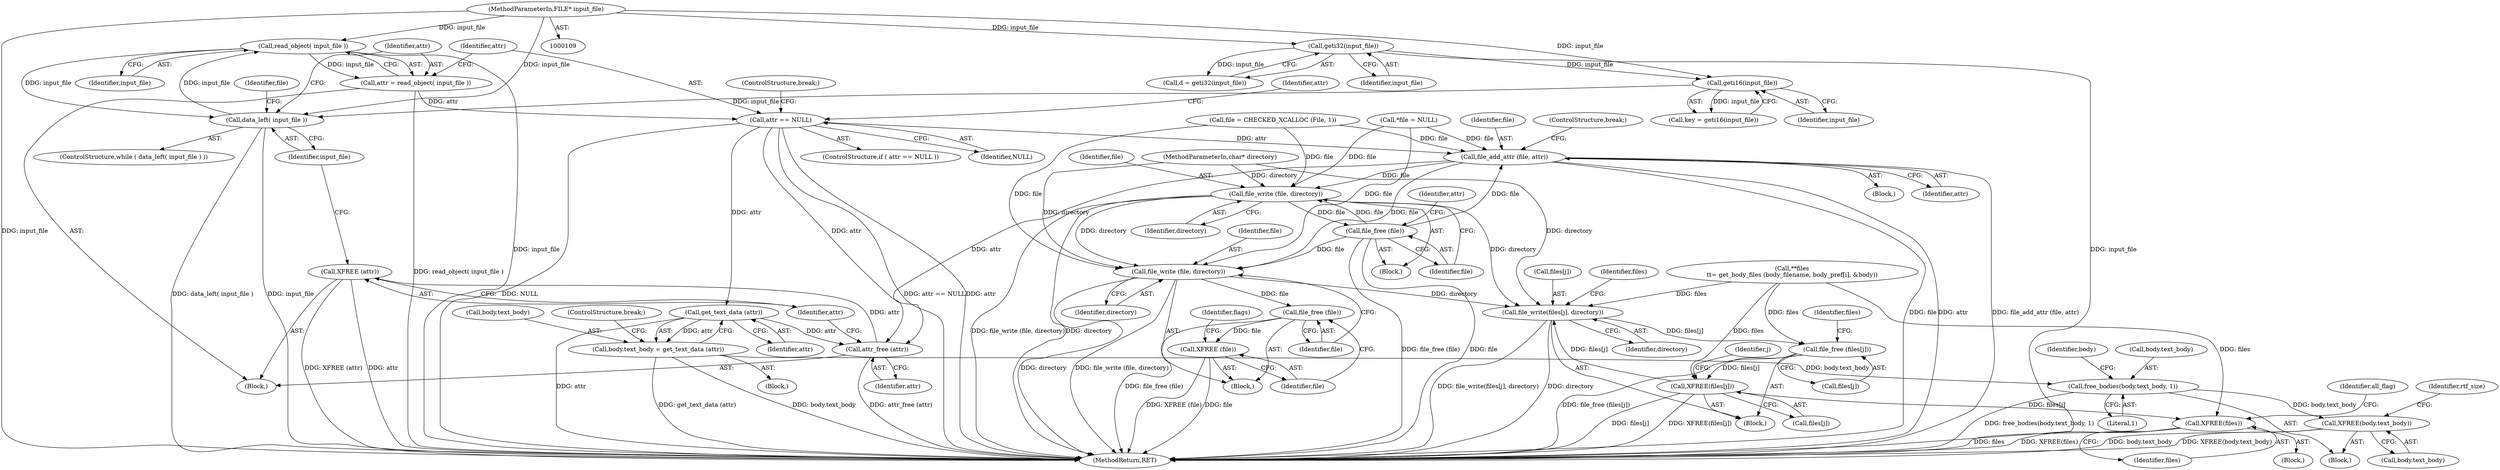 digraph "0_tnef_8dccf79857ceeb7a6d3e42c1e762e7b865d5344d_1@API" {
"1000171" [label="(Call,read_object( input_file ))"];
"1000166" [label="(Call,data_left( input_file ))"];
"1000171" [label="(Call,read_object( input_file ))"];
"1000110" [label="(MethodParameterIn,FILE* input_file)"];
"1000160" [label="(Call,geti16(input_file))"];
"1000146" [label="(Call,geti32(input_file))"];
"1000169" [label="(Call,attr = read_object( input_file ))"];
"1000174" [label="(Call,attr == NULL)"];
"1000217" [label="(Call,get_text_data (attr))"];
"1000213" [label="(Call,body.text_body = get_text_data (attr))"];
"1000409" [label="(Call,free_bodies(body.text_body, 1))"];
"1000414" [label="(Call,XFREE(body.text_body))"];
"1000314" [label="(Call,attr_free (attr))"];
"1000316" [label="(Call,XFREE (attr))"];
"1000300" [label="(Call,file_add_attr (file, attr))"];
"1000188" [label="(Call,file_write (file, directory))"];
"1000191" [label="(Call,file_free (file))"];
"1000321" [label="(Call,file_write (file, directory))"];
"1000324" [label="(Call,file_free (file))"];
"1000326" [label="(Call,XFREE (file))"];
"1000385" [label="(Call,file_write(files[j], directory))"];
"1000390" [label="(Call,file_free (files[j]))"];
"1000394" [label="(Call,XFREE(files[j]))"];
"1000398" [label="(Call,XFREE(files))"];
"1000173" [label="(ControlStructure,if ( attr == NULL ))"];
"1000204" [label="(Block,)"];
"1000190" [label="(Identifier,directory)"];
"1000161" [label="(Identifier,input_file)"];
"1000330" [label="(Identifier,flags)"];
"1000177" [label="(ControlStructure,break;)"];
"1000385" [label="(Call,file_write(files[j], directory))"];
"1000409" [label="(Call,free_bodies(body.text_body, 1))"];
"1000192" [label="(Identifier,file)"];
"1000321" [label="(Call,file_write (file, directory))"];
"1000168" [label="(Block,)"];
"1000218" [label="(Identifier,attr)"];
"1000420" [label="(Identifier,rtf_size)"];
"1000389" [label="(Identifier,directory)"];
"1000324" [label="(Call,file_free (file))"];
"1000123" [label="(Call,*file = NULL)"];
"1000416" [label="(Identifier,body)"];
"1000195" [label="(Call,file = CHECKED_XCALLOC (File, 1))"];
"1000320" [label="(Block,)"];
"1000390" [label="(Call,file_free (files[j]))"];
"1000383" [label="(Identifier,j)"];
"1000314" [label="(Call,attr_free (attr))"];
"1000166" [label="(Call,data_left( input_file ))"];
"1000399" [label="(Identifier,files)"];
"1000212" [label="(Block,)"];
"1000386" [label="(Call,files[j])"];
"1000174" [label="(Call,attr == NULL)"];
"1000191" [label="(Call,file_free (file))"];
"1000110" [label="(MethodParameterIn,FILE* input_file)"];
"1000187" [label="(Block,)"];
"1000315" [label="(Identifier,attr)"];
"1000171" [label="(Call,read_object( input_file ))"];
"1000217" [label="(Call,get_text_data (attr))"];
"1000214" [label="(Call,body.text_body)"];
"1000408" [label="(Block,)"];
"1000415" [label="(Call,body.text_body)"];
"1000327" [label="(Identifier,file)"];
"1000392" [label="(Identifier,files)"];
"1000144" [label="(Call,d = geti32(input_file))"];
"1000410" [label="(Call,body.text_body)"];
"1000395" [label="(Call,files[j])"];
"1000402" [label="(Identifier,all_flag)"];
"1000302" [label="(Identifier,attr)"];
"1000189" [label="(Identifier,file)"];
"1000176" [label="(Identifier,NULL)"];
"1000213" [label="(Call,body.text_body = get_text_data (attr))"];
"1000301" [label="(Identifier,file)"];
"1000170" [label="(Identifier,attr)"];
"1000413" [label="(Literal,1)"];
"1000146" [label="(Call,geti32(input_file))"];
"1000384" [label="(Block,)"];
"1000111" [label="(MethodParameterIn,char* directory)"];
"1000323" [label="(Identifier,directory)"];
"1000326" [label="(Call,XFREE (file))"];
"1000373" [label="(Block,)"];
"1000175" [label="(Identifier,attr)"];
"1000158" [label="(Call,key = geti16(input_file))"];
"1000319" [label="(Identifier,file)"];
"1000298" [label="(ControlStructure,break;)"];
"1000362" [label="(Call,**files\n\t\t= get_body_files (body_filename, body_pref[i], &body))"];
"1000300" [label="(Call,file_add_attr (file, attr))"];
"1000303" [label="(ControlStructure,break;)"];
"1000325" [label="(Identifier,file)"];
"1000396" [label="(Identifier,files)"];
"1000317" [label="(Identifier,attr)"];
"1000448" [label="(MethodReturn,RET)"];
"1000188" [label="(Call,file_write (file, directory))"];
"1000172" [label="(Identifier,input_file)"];
"1000398" [label="(Call,XFREE(files))"];
"1000160" [label="(Call,geti16(input_file))"];
"1000147" [label="(Identifier,input_file)"];
"1000322" [label="(Identifier,file)"];
"1000181" [label="(Identifier,attr)"];
"1000316" [label="(Call,XFREE (attr))"];
"1000167" [label="(Identifier,input_file)"];
"1000202" [label="(Identifier,attr)"];
"1000394" [label="(Call,XFREE(files[j]))"];
"1000169" [label="(Call,attr = read_object( input_file ))"];
"1000391" [label="(Call,files[j])"];
"1000165" [label="(ControlStructure,while ( data_left( input_file ) ))"];
"1000414" [label="(Call,XFREE(body.text_body))"];
"1000171" -> "1000169"  [label="AST: "];
"1000171" -> "1000172"  [label="CFG: "];
"1000172" -> "1000171"  [label="AST: "];
"1000169" -> "1000171"  [label="CFG: "];
"1000171" -> "1000448"  [label="DDG: input_file"];
"1000171" -> "1000166"  [label="DDG: input_file"];
"1000171" -> "1000169"  [label="DDG: input_file"];
"1000166" -> "1000171"  [label="DDG: input_file"];
"1000110" -> "1000171"  [label="DDG: input_file"];
"1000166" -> "1000165"  [label="AST: "];
"1000166" -> "1000167"  [label="CFG: "];
"1000167" -> "1000166"  [label="AST: "];
"1000170" -> "1000166"  [label="CFG: "];
"1000319" -> "1000166"  [label="CFG: "];
"1000166" -> "1000448"  [label="DDG: data_left( input_file )"];
"1000166" -> "1000448"  [label="DDG: input_file"];
"1000160" -> "1000166"  [label="DDG: input_file"];
"1000110" -> "1000166"  [label="DDG: input_file"];
"1000110" -> "1000109"  [label="AST: "];
"1000110" -> "1000448"  [label="DDG: input_file"];
"1000110" -> "1000146"  [label="DDG: input_file"];
"1000110" -> "1000160"  [label="DDG: input_file"];
"1000160" -> "1000158"  [label="AST: "];
"1000160" -> "1000161"  [label="CFG: "];
"1000161" -> "1000160"  [label="AST: "];
"1000158" -> "1000160"  [label="CFG: "];
"1000160" -> "1000158"  [label="DDG: input_file"];
"1000146" -> "1000160"  [label="DDG: input_file"];
"1000146" -> "1000144"  [label="AST: "];
"1000146" -> "1000147"  [label="CFG: "];
"1000147" -> "1000146"  [label="AST: "];
"1000144" -> "1000146"  [label="CFG: "];
"1000146" -> "1000448"  [label="DDG: input_file"];
"1000146" -> "1000144"  [label="DDG: input_file"];
"1000169" -> "1000168"  [label="AST: "];
"1000170" -> "1000169"  [label="AST: "];
"1000175" -> "1000169"  [label="CFG: "];
"1000169" -> "1000448"  [label="DDG: read_object( input_file )"];
"1000169" -> "1000174"  [label="DDG: attr"];
"1000174" -> "1000173"  [label="AST: "];
"1000174" -> "1000176"  [label="CFG: "];
"1000175" -> "1000174"  [label="AST: "];
"1000176" -> "1000174"  [label="AST: "];
"1000177" -> "1000174"  [label="CFG: "];
"1000181" -> "1000174"  [label="CFG: "];
"1000174" -> "1000448"  [label="DDG: NULL"];
"1000174" -> "1000448"  [label="DDG: attr == NULL"];
"1000174" -> "1000448"  [label="DDG: attr"];
"1000174" -> "1000217"  [label="DDG: attr"];
"1000174" -> "1000300"  [label="DDG: attr"];
"1000174" -> "1000314"  [label="DDG: attr"];
"1000217" -> "1000213"  [label="AST: "];
"1000217" -> "1000218"  [label="CFG: "];
"1000218" -> "1000217"  [label="AST: "];
"1000213" -> "1000217"  [label="CFG: "];
"1000217" -> "1000448"  [label="DDG: attr"];
"1000217" -> "1000213"  [label="DDG: attr"];
"1000217" -> "1000314"  [label="DDG: attr"];
"1000213" -> "1000212"  [label="AST: "];
"1000214" -> "1000213"  [label="AST: "];
"1000298" -> "1000213"  [label="CFG: "];
"1000213" -> "1000448"  [label="DDG: get_text_data (attr)"];
"1000213" -> "1000448"  [label="DDG: body.text_body"];
"1000213" -> "1000409"  [label="DDG: body.text_body"];
"1000409" -> "1000408"  [label="AST: "];
"1000409" -> "1000413"  [label="CFG: "];
"1000410" -> "1000409"  [label="AST: "];
"1000413" -> "1000409"  [label="AST: "];
"1000416" -> "1000409"  [label="CFG: "];
"1000409" -> "1000448"  [label="DDG: free_bodies(body.text_body, 1)"];
"1000409" -> "1000414"  [label="DDG: body.text_body"];
"1000414" -> "1000408"  [label="AST: "];
"1000414" -> "1000415"  [label="CFG: "];
"1000415" -> "1000414"  [label="AST: "];
"1000420" -> "1000414"  [label="CFG: "];
"1000414" -> "1000448"  [label="DDG: XFREE(body.text_body)"];
"1000414" -> "1000448"  [label="DDG: body.text_body"];
"1000314" -> "1000168"  [label="AST: "];
"1000314" -> "1000315"  [label="CFG: "];
"1000315" -> "1000314"  [label="AST: "];
"1000317" -> "1000314"  [label="CFG: "];
"1000314" -> "1000448"  [label="DDG: attr_free (attr)"];
"1000300" -> "1000314"  [label="DDG: attr"];
"1000314" -> "1000316"  [label="DDG: attr"];
"1000316" -> "1000168"  [label="AST: "];
"1000316" -> "1000317"  [label="CFG: "];
"1000317" -> "1000316"  [label="AST: "];
"1000167" -> "1000316"  [label="CFG: "];
"1000316" -> "1000448"  [label="DDG: XFREE (attr)"];
"1000316" -> "1000448"  [label="DDG: attr"];
"1000300" -> "1000204"  [label="AST: "];
"1000300" -> "1000302"  [label="CFG: "];
"1000301" -> "1000300"  [label="AST: "];
"1000302" -> "1000300"  [label="AST: "];
"1000303" -> "1000300"  [label="CFG: "];
"1000300" -> "1000448"  [label="DDG: file"];
"1000300" -> "1000448"  [label="DDG: attr"];
"1000300" -> "1000448"  [label="DDG: file_add_attr (file, attr)"];
"1000300" -> "1000188"  [label="DDG: file"];
"1000195" -> "1000300"  [label="DDG: file"];
"1000191" -> "1000300"  [label="DDG: file"];
"1000123" -> "1000300"  [label="DDG: file"];
"1000300" -> "1000321"  [label="DDG: file"];
"1000188" -> "1000187"  [label="AST: "];
"1000188" -> "1000190"  [label="CFG: "];
"1000189" -> "1000188"  [label="AST: "];
"1000190" -> "1000188"  [label="AST: "];
"1000192" -> "1000188"  [label="CFG: "];
"1000188" -> "1000448"  [label="DDG: file_write (file, directory)"];
"1000188" -> "1000448"  [label="DDG: directory"];
"1000195" -> "1000188"  [label="DDG: file"];
"1000191" -> "1000188"  [label="DDG: file"];
"1000123" -> "1000188"  [label="DDG: file"];
"1000111" -> "1000188"  [label="DDG: directory"];
"1000188" -> "1000191"  [label="DDG: file"];
"1000188" -> "1000321"  [label="DDG: directory"];
"1000188" -> "1000385"  [label="DDG: directory"];
"1000191" -> "1000187"  [label="AST: "];
"1000191" -> "1000192"  [label="CFG: "];
"1000192" -> "1000191"  [label="AST: "];
"1000202" -> "1000191"  [label="CFG: "];
"1000191" -> "1000448"  [label="DDG: file_free (file)"];
"1000191" -> "1000448"  [label="DDG: file"];
"1000191" -> "1000321"  [label="DDG: file"];
"1000321" -> "1000320"  [label="AST: "];
"1000321" -> "1000323"  [label="CFG: "];
"1000322" -> "1000321"  [label="AST: "];
"1000323" -> "1000321"  [label="AST: "];
"1000325" -> "1000321"  [label="CFG: "];
"1000321" -> "1000448"  [label="DDG: directory"];
"1000321" -> "1000448"  [label="DDG: file_write (file, directory)"];
"1000195" -> "1000321"  [label="DDG: file"];
"1000123" -> "1000321"  [label="DDG: file"];
"1000111" -> "1000321"  [label="DDG: directory"];
"1000321" -> "1000324"  [label="DDG: file"];
"1000321" -> "1000385"  [label="DDG: directory"];
"1000324" -> "1000320"  [label="AST: "];
"1000324" -> "1000325"  [label="CFG: "];
"1000325" -> "1000324"  [label="AST: "];
"1000327" -> "1000324"  [label="CFG: "];
"1000324" -> "1000448"  [label="DDG: file_free (file)"];
"1000324" -> "1000326"  [label="DDG: file"];
"1000326" -> "1000320"  [label="AST: "];
"1000326" -> "1000327"  [label="CFG: "];
"1000327" -> "1000326"  [label="AST: "];
"1000330" -> "1000326"  [label="CFG: "];
"1000326" -> "1000448"  [label="DDG: XFREE (file)"];
"1000326" -> "1000448"  [label="DDG: file"];
"1000385" -> "1000384"  [label="AST: "];
"1000385" -> "1000389"  [label="CFG: "];
"1000386" -> "1000385"  [label="AST: "];
"1000389" -> "1000385"  [label="AST: "];
"1000392" -> "1000385"  [label="CFG: "];
"1000385" -> "1000448"  [label="DDG: directory"];
"1000385" -> "1000448"  [label="DDG: file_write(files[j], directory)"];
"1000362" -> "1000385"  [label="DDG: files"];
"1000394" -> "1000385"  [label="DDG: files[j]"];
"1000111" -> "1000385"  [label="DDG: directory"];
"1000385" -> "1000390"  [label="DDG: files[j]"];
"1000390" -> "1000384"  [label="AST: "];
"1000390" -> "1000391"  [label="CFG: "];
"1000391" -> "1000390"  [label="AST: "];
"1000396" -> "1000390"  [label="CFG: "];
"1000390" -> "1000448"  [label="DDG: file_free (files[j])"];
"1000362" -> "1000390"  [label="DDG: files"];
"1000390" -> "1000394"  [label="DDG: files[j]"];
"1000394" -> "1000384"  [label="AST: "];
"1000394" -> "1000395"  [label="CFG: "];
"1000395" -> "1000394"  [label="AST: "];
"1000383" -> "1000394"  [label="CFG: "];
"1000394" -> "1000448"  [label="DDG: XFREE(files[j])"];
"1000394" -> "1000448"  [label="DDG: files[j]"];
"1000362" -> "1000394"  [label="DDG: files"];
"1000394" -> "1000398"  [label="DDG: files[j]"];
"1000398" -> "1000373"  [label="AST: "];
"1000398" -> "1000399"  [label="CFG: "];
"1000399" -> "1000398"  [label="AST: "];
"1000402" -> "1000398"  [label="CFG: "];
"1000398" -> "1000448"  [label="DDG: XFREE(files)"];
"1000398" -> "1000448"  [label="DDG: files"];
"1000362" -> "1000398"  [label="DDG: files"];
}
